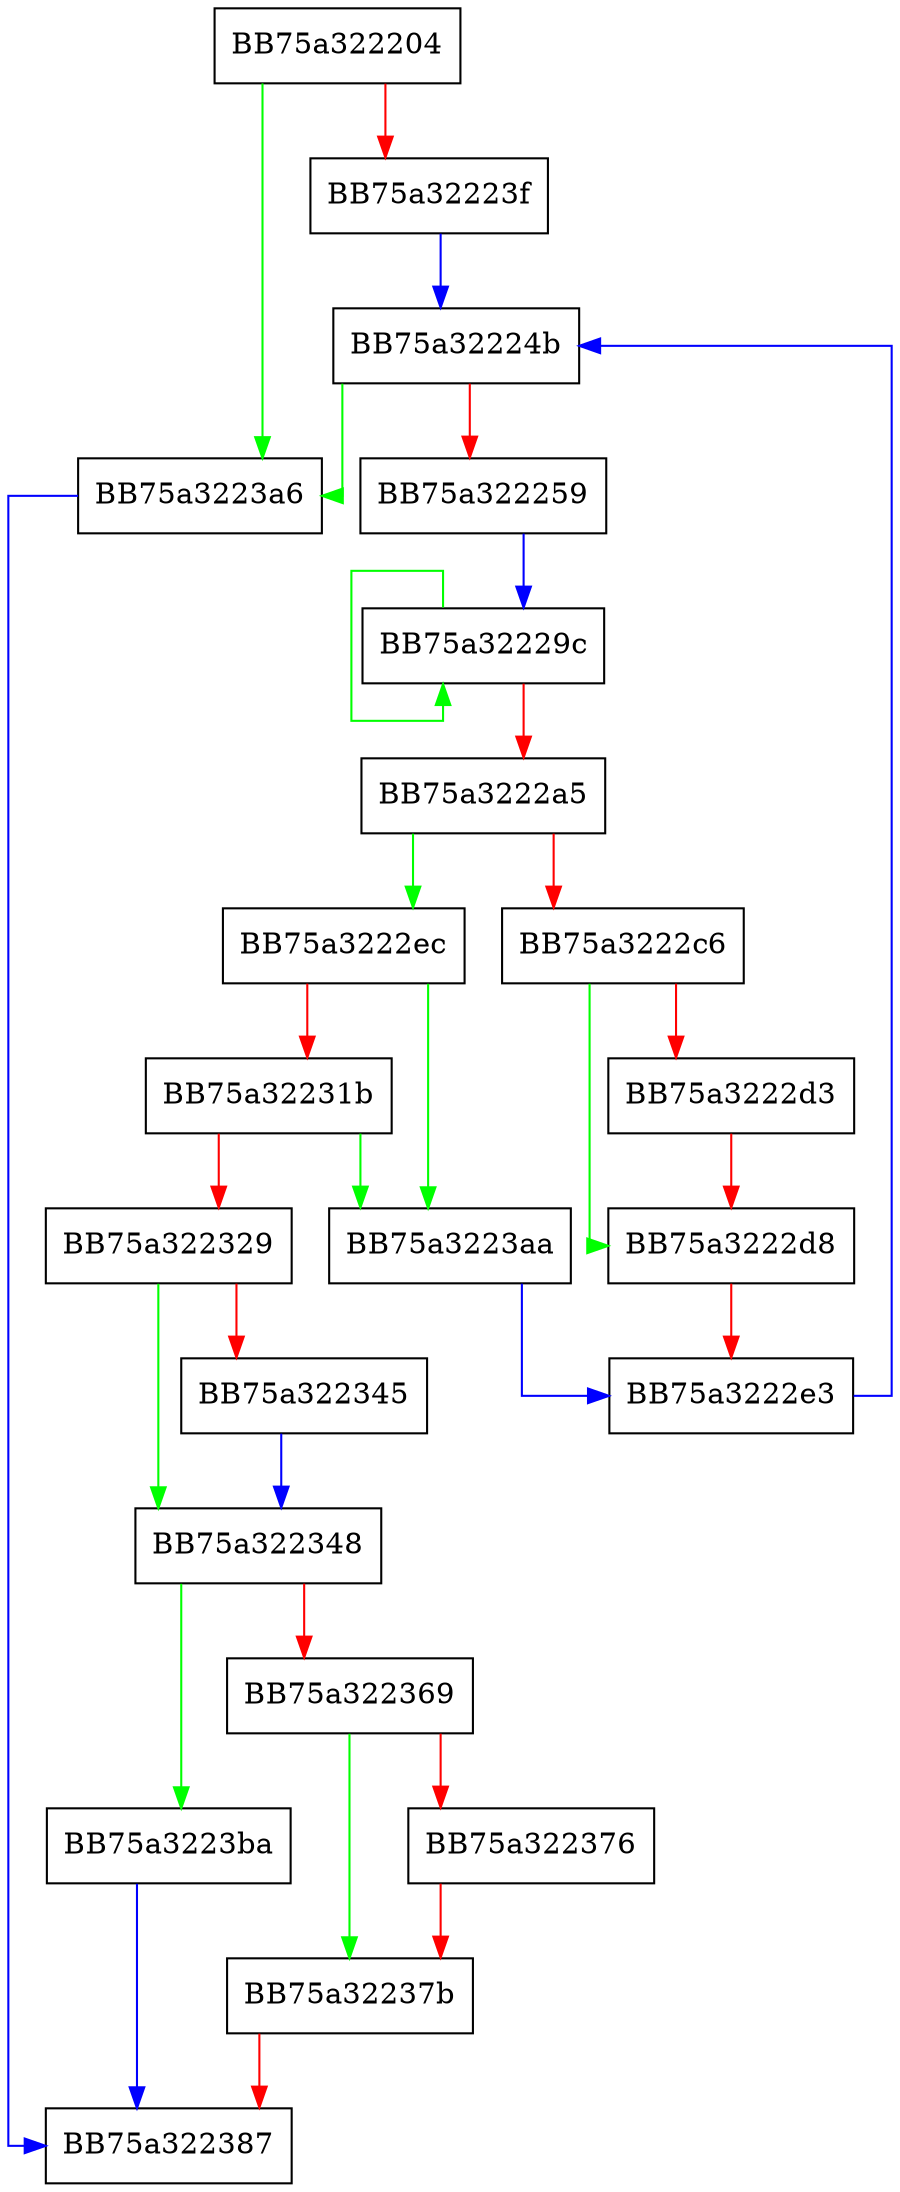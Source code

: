 digraph GetInvolvedDocument {
  node [shape="box"];
  graph [splines=ortho];
  BB75a322204 -> BB75a3223a6 [color="green"];
  BB75a322204 -> BB75a32223f [color="red"];
  BB75a32223f -> BB75a32224b [color="blue"];
  BB75a32224b -> BB75a3223a6 [color="green"];
  BB75a32224b -> BB75a322259 [color="red"];
  BB75a322259 -> BB75a32229c [color="blue"];
  BB75a32229c -> BB75a32229c [color="green"];
  BB75a32229c -> BB75a3222a5 [color="red"];
  BB75a3222a5 -> BB75a3222ec [color="green"];
  BB75a3222a5 -> BB75a3222c6 [color="red"];
  BB75a3222c6 -> BB75a3222d8 [color="green"];
  BB75a3222c6 -> BB75a3222d3 [color="red"];
  BB75a3222d3 -> BB75a3222d8 [color="red"];
  BB75a3222d8 -> BB75a3222e3 [color="red"];
  BB75a3222e3 -> BB75a32224b [color="blue"];
  BB75a3222ec -> BB75a3223aa [color="green"];
  BB75a3222ec -> BB75a32231b [color="red"];
  BB75a32231b -> BB75a3223aa [color="green"];
  BB75a32231b -> BB75a322329 [color="red"];
  BB75a322329 -> BB75a322348 [color="green"];
  BB75a322329 -> BB75a322345 [color="red"];
  BB75a322345 -> BB75a322348 [color="blue"];
  BB75a322348 -> BB75a3223ba [color="green"];
  BB75a322348 -> BB75a322369 [color="red"];
  BB75a322369 -> BB75a32237b [color="green"];
  BB75a322369 -> BB75a322376 [color="red"];
  BB75a322376 -> BB75a32237b [color="red"];
  BB75a32237b -> BB75a322387 [color="red"];
  BB75a3223a6 -> BB75a322387 [color="blue"];
  BB75a3223aa -> BB75a3222e3 [color="blue"];
  BB75a3223ba -> BB75a322387 [color="blue"];
}